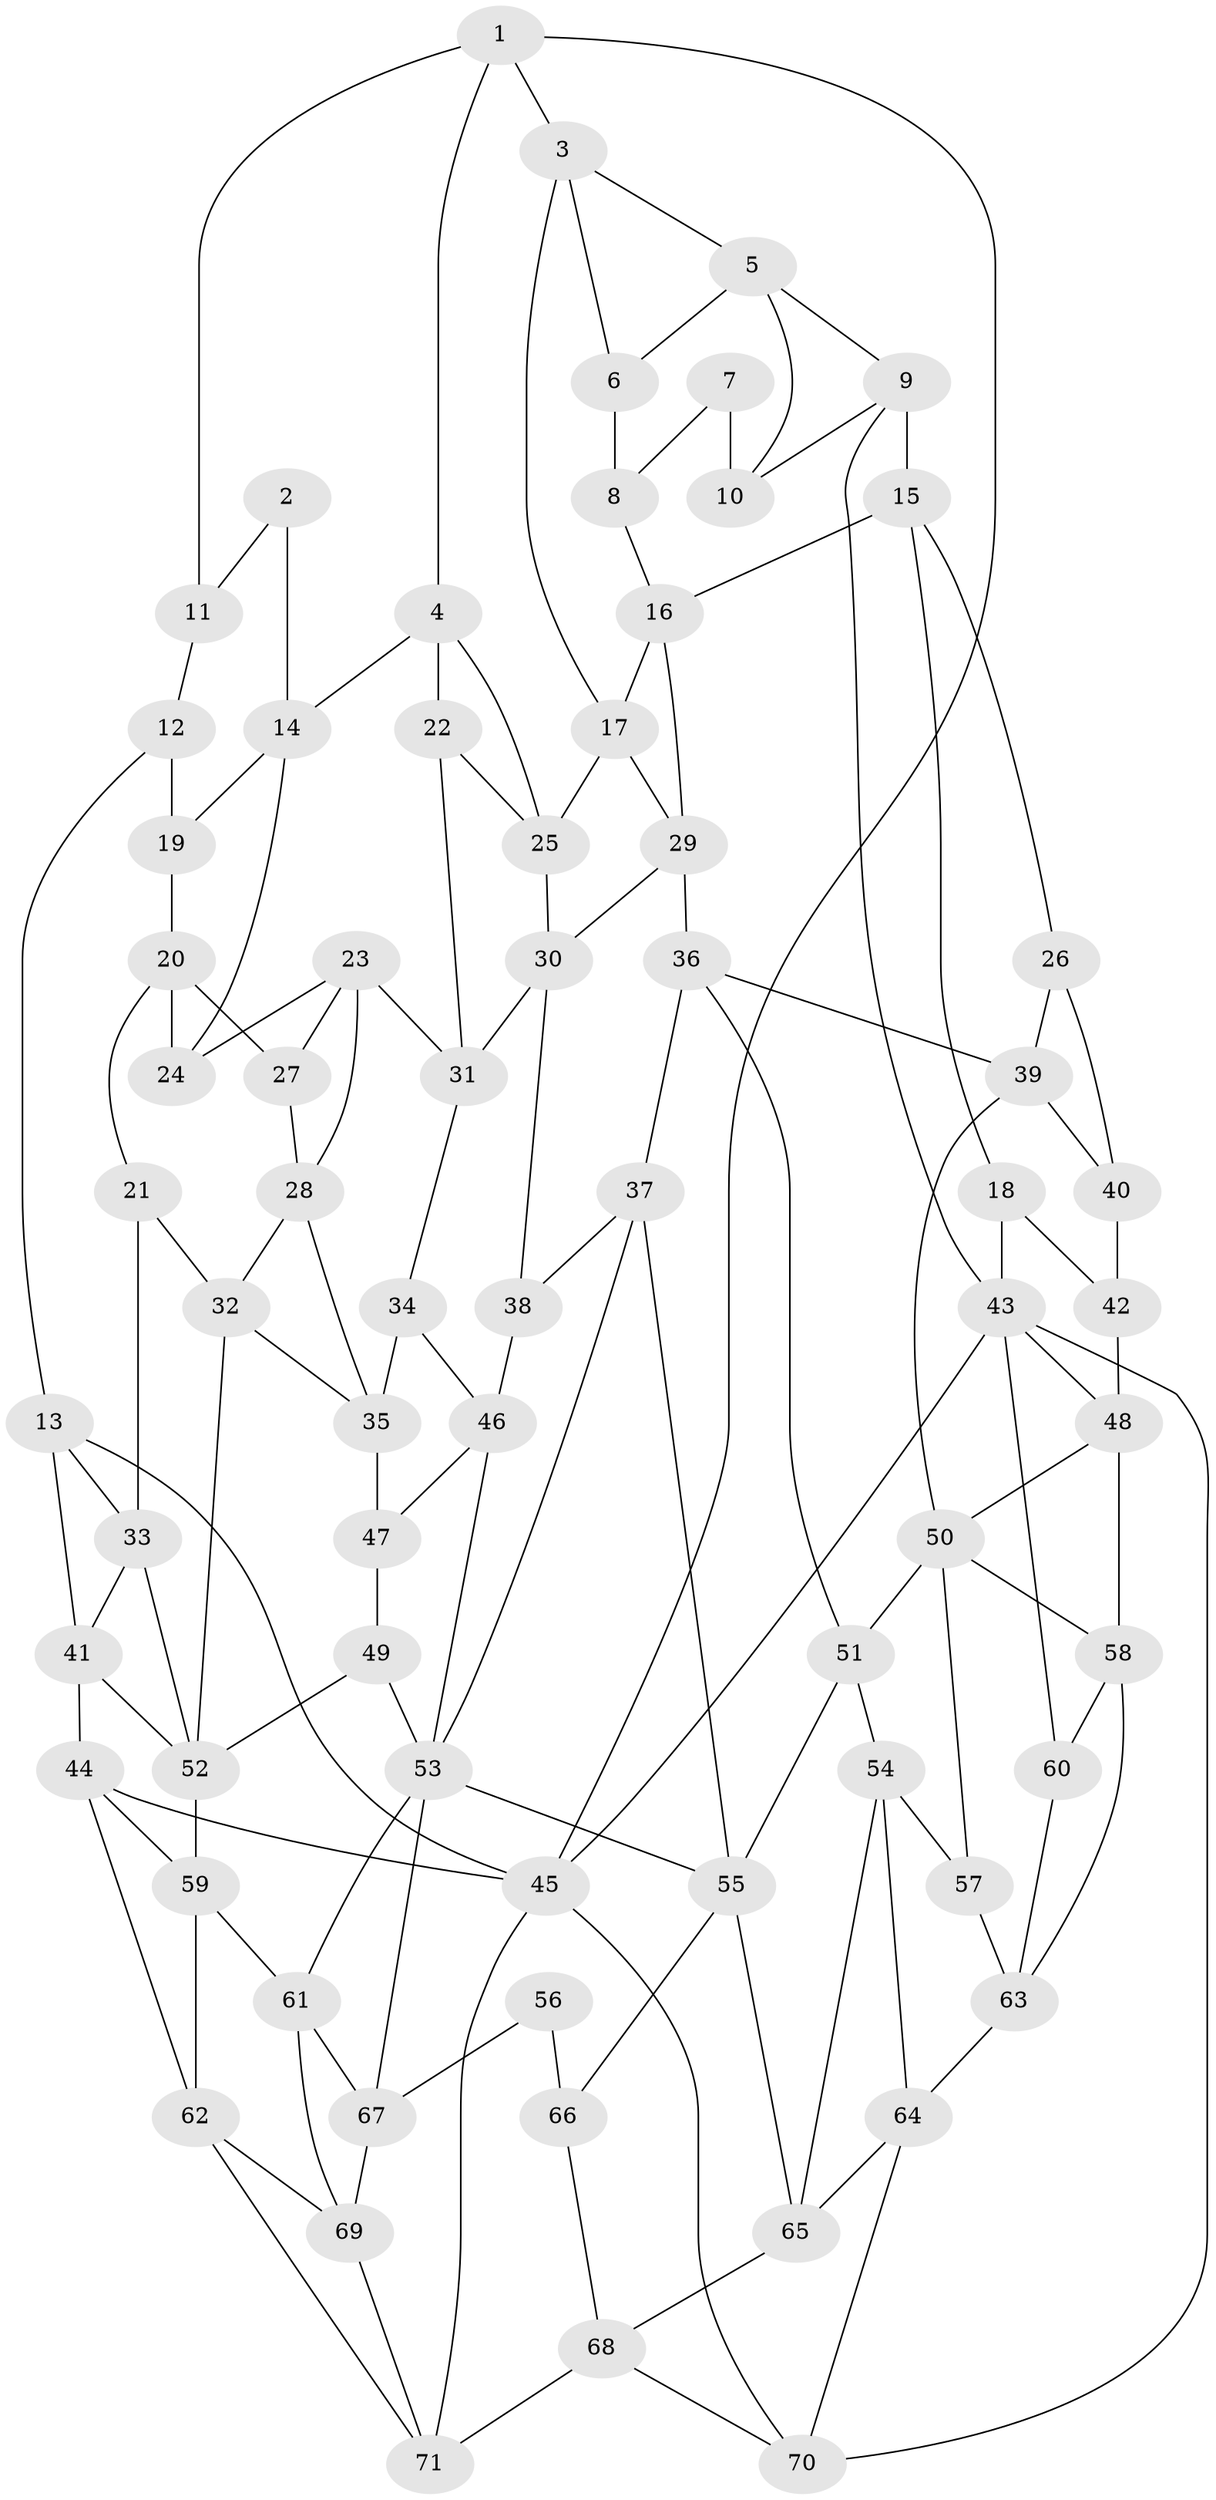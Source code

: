 // original degree distribution, {3: 0.014184397163120567, 4: 0.24822695035460993, 6: 0.22695035460992907, 5: 0.5106382978723404}
// Generated by graph-tools (version 1.1) at 2025/27/03/09/25 03:27:05]
// undirected, 71 vertices, 133 edges
graph export_dot {
graph [start="1"]
  node [color=gray90,style=filled];
  1;
  2;
  3;
  4;
  5;
  6;
  7;
  8;
  9;
  10;
  11;
  12;
  13;
  14;
  15;
  16;
  17;
  18;
  19;
  20;
  21;
  22;
  23;
  24;
  25;
  26;
  27;
  28;
  29;
  30;
  31;
  32;
  33;
  34;
  35;
  36;
  37;
  38;
  39;
  40;
  41;
  42;
  43;
  44;
  45;
  46;
  47;
  48;
  49;
  50;
  51;
  52;
  53;
  54;
  55;
  56;
  57;
  58;
  59;
  60;
  61;
  62;
  63;
  64;
  65;
  66;
  67;
  68;
  69;
  70;
  71;
  1 -- 3 [weight=1.0];
  1 -- 4 [weight=1.0];
  1 -- 11 [weight=1.0];
  1 -- 45 [weight=1.0];
  2 -- 11 [weight=2.0];
  2 -- 14 [weight=1.0];
  3 -- 5 [weight=1.0];
  3 -- 6 [weight=1.0];
  3 -- 17 [weight=1.0];
  4 -- 14 [weight=1.0];
  4 -- 22 [weight=1.0];
  4 -- 25 [weight=1.0];
  5 -- 6 [weight=1.0];
  5 -- 9 [weight=1.0];
  5 -- 10 [weight=1.0];
  6 -- 8 [weight=2.0];
  7 -- 8 [weight=1.0];
  7 -- 10 [weight=2.0];
  8 -- 16 [weight=1.0];
  9 -- 10 [weight=1.0];
  9 -- 15 [weight=1.0];
  9 -- 43 [weight=1.0];
  11 -- 12 [weight=1.0];
  12 -- 13 [weight=1.0];
  12 -- 19 [weight=2.0];
  13 -- 33 [weight=1.0];
  13 -- 41 [weight=1.0];
  13 -- 45 [weight=1.0];
  14 -- 19 [weight=1.0];
  14 -- 24 [weight=1.0];
  15 -- 16 [weight=1.0];
  15 -- 18 [weight=1.0];
  15 -- 26 [weight=1.0];
  16 -- 17 [weight=1.0];
  16 -- 29 [weight=1.0];
  17 -- 25 [weight=1.0];
  17 -- 29 [weight=1.0];
  18 -- 42 [weight=1.0];
  18 -- 43 [weight=1.0];
  19 -- 20 [weight=1.0];
  20 -- 21 [weight=1.0];
  20 -- 24 [weight=1.0];
  20 -- 27 [weight=1.0];
  21 -- 32 [weight=1.0];
  21 -- 33 [weight=1.0];
  22 -- 25 [weight=1.0];
  22 -- 31 [weight=1.0];
  23 -- 24 [weight=1.0];
  23 -- 27 [weight=1.0];
  23 -- 28 [weight=1.0];
  23 -- 31 [weight=1.0];
  25 -- 30 [weight=1.0];
  26 -- 39 [weight=1.0];
  26 -- 40 [weight=1.0];
  27 -- 28 [weight=1.0];
  28 -- 32 [weight=1.0];
  28 -- 35 [weight=1.0];
  29 -- 30 [weight=1.0];
  29 -- 36 [weight=1.0];
  30 -- 31 [weight=1.0];
  30 -- 38 [weight=1.0];
  31 -- 34 [weight=1.0];
  32 -- 35 [weight=1.0];
  32 -- 52 [weight=1.0];
  33 -- 41 [weight=1.0];
  33 -- 52 [weight=1.0];
  34 -- 35 [weight=1.0];
  34 -- 46 [weight=1.0];
  35 -- 47 [weight=1.0];
  36 -- 37 [weight=1.0];
  36 -- 39 [weight=1.0];
  36 -- 51 [weight=1.0];
  37 -- 38 [weight=1.0];
  37 -- 53 [weight=1.0];
  37 -- 55 [weight=1.0];
  38 -- 46 [weight=1.0];
  39 -- 40 [weight=1.0];
  39 -- 50 [weight=1.0];
  40 -- 42 [weight=2.0];
  41 -- 44 [weight=1.0];
  41 -- 52 [weight=1.0];
  42 -- 48 [weight=1.0];
  43 -- 45 [weight=1.0];
  43 -- 48 [weight=1.0];
  43 -- 60 [weight=1.0];
  43 -- 70 [weight=1.0];
  44 -- 45 [weight=1.0];
  44 -- 59 [weight=1.0];
  44 -- 62 [weight=1.0];
  45 -- 70 [weight=1.0];
  45 -- 71 [weight=1.0];
  46 -- 47 [weight=1.0];
  46 -- 53 [weight=1.0];
  47 -- 49 [weight=2.0];
  48 -- 50 [weight=1.0];
  48 -- 58 [weight=1.0];
  49 -- 52 [weight=2.0];
  49 -- 53 [weight=1.0];
  50 -- 51 [weight=2.0];
  50 -- 57 [weight=1.0];
  50 -- 58 [weight=1.0];
  51 -- 54 [weight=1.0];
  51 -- 55 [weight=2.0];
  52 -- 59 [weight=1.0];
  53 -- 55 [weight=1.0];
  53 -- 61 [weight=1.0];
  53 -- 67 [weight=1.0];
  54 -- 57 [weight=1.0];
  54 -- 64 [weight=1.0];
  54 -- 65 [weight=1.0];
  55 -- 65 [weight=1.0];
  55 -- 66 [weight=1.0];
  56 -- 66 [weight=2.0];
  56 -- 67 [weight=1.0];
  57 -- 63 [weight=1.0];
  58 -- 60 [weight=1.0];
  58 -- 63 [weight=1.0];
  59 -- 61 [weight=1.0];
  59 -- 62 [weight=1.0];
  60 -- 63 [weight=1.0];
  61 -- 67 [weight=1.0];
  61 -- 69 [weight=1.0];
  62 -- 69 [weight=1.0];
  62 -- 71 [weight=1.0];
  63 -- 64 [weight=1.0];
  64 -- 65 [weight=1.0];
  64 -- 70 [weight=1.0];
  65 -- 68 [weight=1.0];
  66 -- 68 [weight=1.0];
  67 -- 69 [weight=1.0];
  68 -- 70 [weight=1.0];
  68 -- 71 [weight=1.0];
  69 -- 71 [weight=1.0];
}
